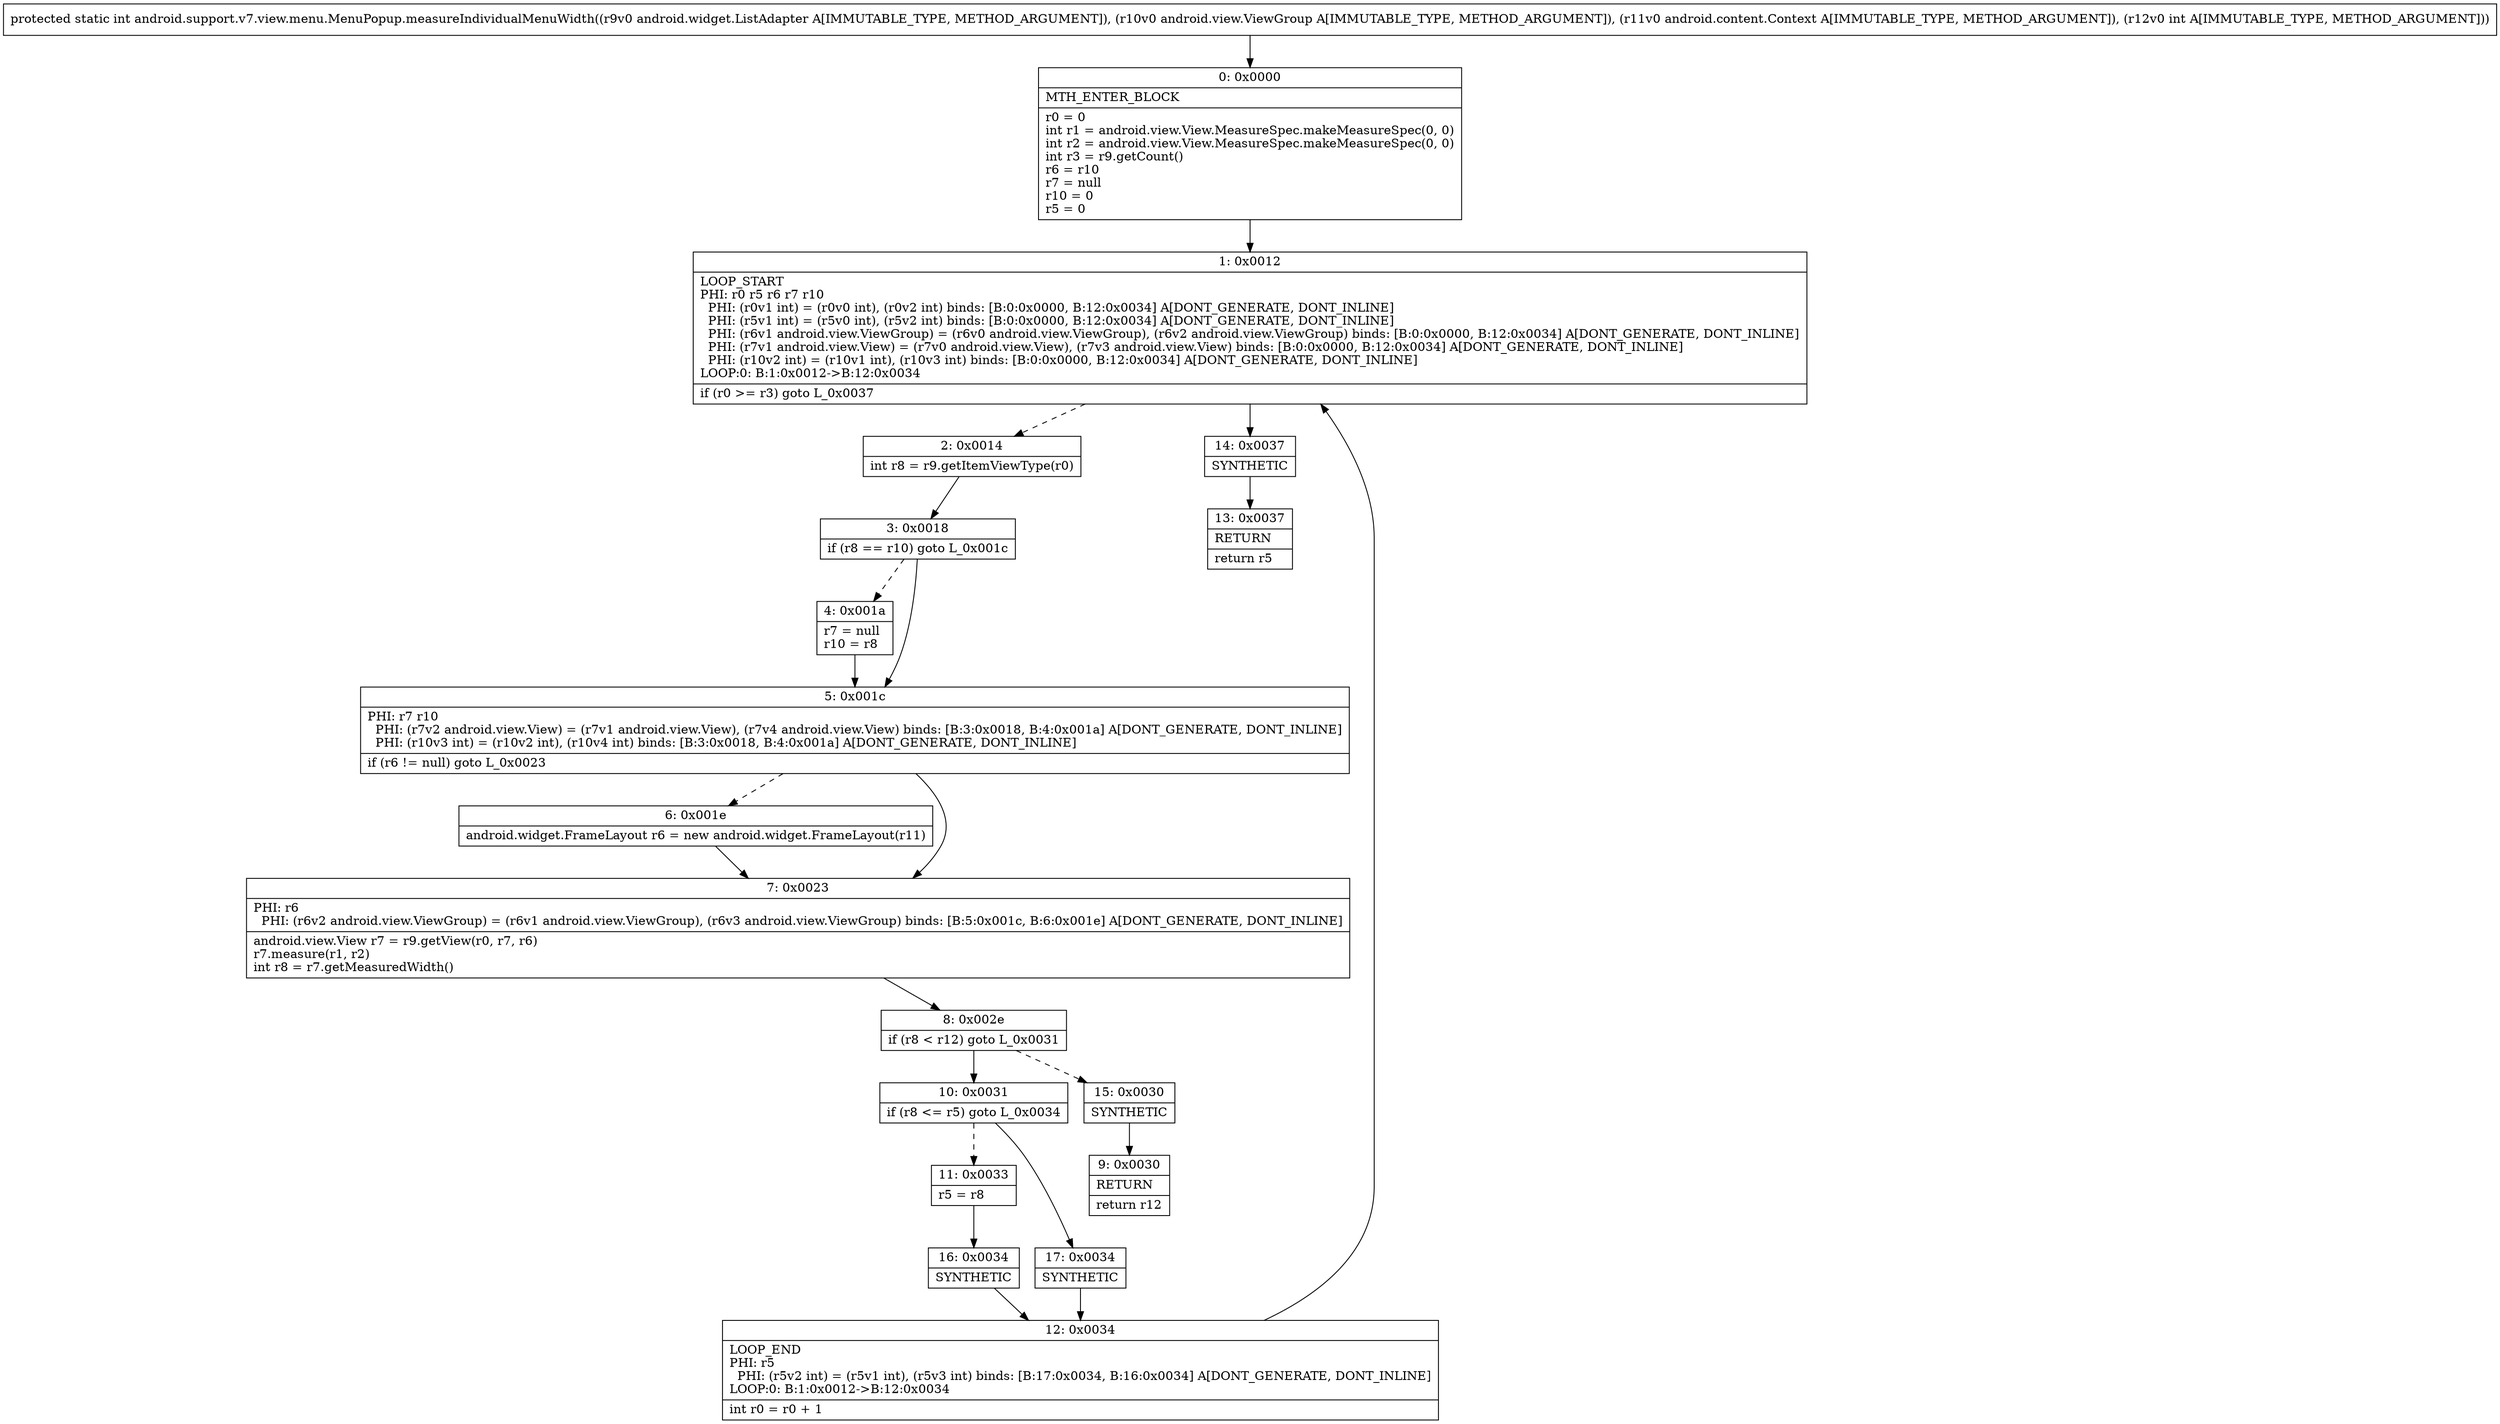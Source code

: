 digraph "CFG forandroid.support.v7.view.menu.MenuPopup.measureIndividualMenuWidth(Landroid\/widget\/ListAdapter;Landroid\/view\/ViewGroup;Landroid\/content\/Context;I)I" {
Node_0 [shape=record,label="{0\:\ 0x0000|MTH_ENTER_BLOCK\l|r0 = 0\lint r1 = android.view.View.MeasureSpec.makeMeasureSpec(0, 0)\lint r2 = android.view.View.MeasureSpec.makeMeasureSpec(0, 0)\lint r3 = r9.getCount()\lr6 = r10\lr7 = null\lr10 = 0\lr5 = 0\l}"];
Node_1 [shape=record,label="{1\:\ 0x0012|LOOP_START\lPHI: r0 r5 r6 r7 r10 \l  PHI: (r0v1 int) = (r0v0 int), (r0v2 int) binds: [B:0:0x0000, B:12:0x0034] A[DONT_GENERATE, DONT_INLINE]\l  PHI: (r5v1 int) = (r5v0 int), (r5v2 int) binds: [B:0:0x0000, B:12:0x0034] A[DONT_GENERATE, DONT_INLINE]\l  PHI: (r6v1 android.view.ViewGroup) = (r6v0 android.view.ViewGroup), (r6v2 android.view.ViewGroup) binds: [B:0:0x0000, B:12:0x0034] A[DONT_GENERATE, DONT_INLINE]\l  PHI: (r7v1 android.view.View) = (r7v0 android.view.View), (r7v3 android.view.View) binds: [B:0:0x0000, B:12:0x0034] A[DONT_GENERATE, DONT_INLINE]\l  PHI: (r10v2 int) = (r10v1 int), (r10v3 int) binds: [B:0:0x0000, B:12:0x0034] A[DONT_GENERATE, DONT_INLINE]\lLOOP:0: B:1:0x0012\-\>B:12:0x0034\l|if (r0 \>= r3) goto L_0x0037\l}"];
Node_2 [shape=record,label="{2\:\ 0x0014|int r8 = r9.getItemViewType(r0)\l}"];
Node_3 [shape=record,label="{3\:\ 0x0018|if (r8 == r10) goto L_0x001c\l}"];
Node_4 [shape=record,label="{4\:\ 0x001a|r7 = null\lr10 = r8\l}"];
Node_5 [shape=record,label="{5\:\ 0x001c|PHI: r7 r10 \l  PHI: (r7v2 android.view.View) = (r7v1 android.view.View), (r7v4 android.view.View) binds: [B:3:0x0018, B:4:0x001a] A[DONT_GENERATE, DONT_INLINE]\l  PHI: (r10v3 int) = (r10v2 int), (r10v4 int) binds: [B:3:0x0018, B:4:0x001a] A[DONT_GENERATE, DONT_INLINE]\l|if (r6 != null) goto L_0x0023\l}"];
Node_6 [shape=record,label="{6\:\ 0x001e|android.widget.FrameLayout r6 = new android.widget.FrameLayout(r11)\l}"];
Node_7 [shape=record,label="{7\:\ 0x0023|PHI: r6 \l  PHI: (r6v2 android.view.ViewGroup) = (r6v1 android.view.ViewGroup), (r6v3 android.view.ViewGroup) binds: [B:5:0x001c, B:6:0x001e] A[DONT_GENERATE, DONT_INLINE]\l|android.view.View r7 = r9.getView(r0, r7, r6)\lr7.measure(r1, r2)\lint r8 = r7.getMeasuredWidth()\l}"];
Node_8 [shape=record,label="{8\:\ 0x002e|if (r8 \< r12) goto L_0x0031\l}"];
Node_9 [shape=record,label="{9\:\ 0x0030|RETURN\l|return r12\l}"];
Node_10 [shape=record,label="{10\:\ 0x0031|if (r8 \<= r5) goto L_0x0034\l}"];
Node_11 [shape=record,label="{11\:\ 0x0033|r5 = r8\l}"];
Node_12 [shape=record,label="{12\:\ 0x0034|LOOP_END\lPHI: r5 \l  PHI: (r5v2 int) = (r5v1 int), (r5v3 int) binds: [B:17:0x0034, B:16:0x0034] A[DONT_GENERATE, DONT_INLINE]\lLOOP:0: B:1:0x0012\-\>B:12:0x0034\l|int r0 = r0 + 1\l}"];
Node_13 [shape=record,label="{13\:\ 0x0037|RETURN\l|return r5\l}"];
Node_14 [shape=record,label="{14\:\ 0x0037|SYNTHETIC\l}"];
Node_15 [shape=record,label="{15\:\ 0x0030|SYNTHETIC\l}"];
Node_16 [shape=record,label="{16\:\ 0x0034|SYNTHETIC\l}"];
Node_17 [shape=record,label="{17\:\ 0x0034|SYNTHETIC\l}"];
MethodNode[shape=record,label="{protected static int android.support.v7.view.menu.MenuPopup.measureIndividualMenuWidth((r9v0 android.widget.ListAdapter A[IMMUTABLE_TYPE, METHOD_ARGUMENT]), (r10v0 android.view.ViewGroup A[IMMUTABLE_TYPE, METHOD_ARGUMENT]), (r11v0 android.content.Context A[IMMUTABLE_TYPE, METHOD_ARGUMENT]), (r12v0 int A[IMMUTABLE_TYPE, METHOD_ARGUMENT])) }"];
MethodNode -> Node_0;
Node_0 -> Node_1;
Node_1 -> Node_2[style=dashed];
Node_1 -> Node_14;
Node_2 -> Node_3;
Node_3 -> Node_4[style=dashed];
Node_3 -> Node_5;
Node_4 -> Node_5;
Node_5 -> Node_6[style=dashed];
Node_5 -> Node_7;
Node_6 -> Node_7;
Node_7 -> Node_8;
Node_8 -> Node_10;
Node_8 -> Node_15[style=dashed];
Node_10 -> Node_11[style=dashed];
Node_10 -> Node_17;
Node_11 -> Node_16;
Node_12 -> Node_1;
Node_14 -> Node_13;
Node_15 -> Node_9;
Node_16 -> Node_12;
Node_17 -> Node_12;
}

